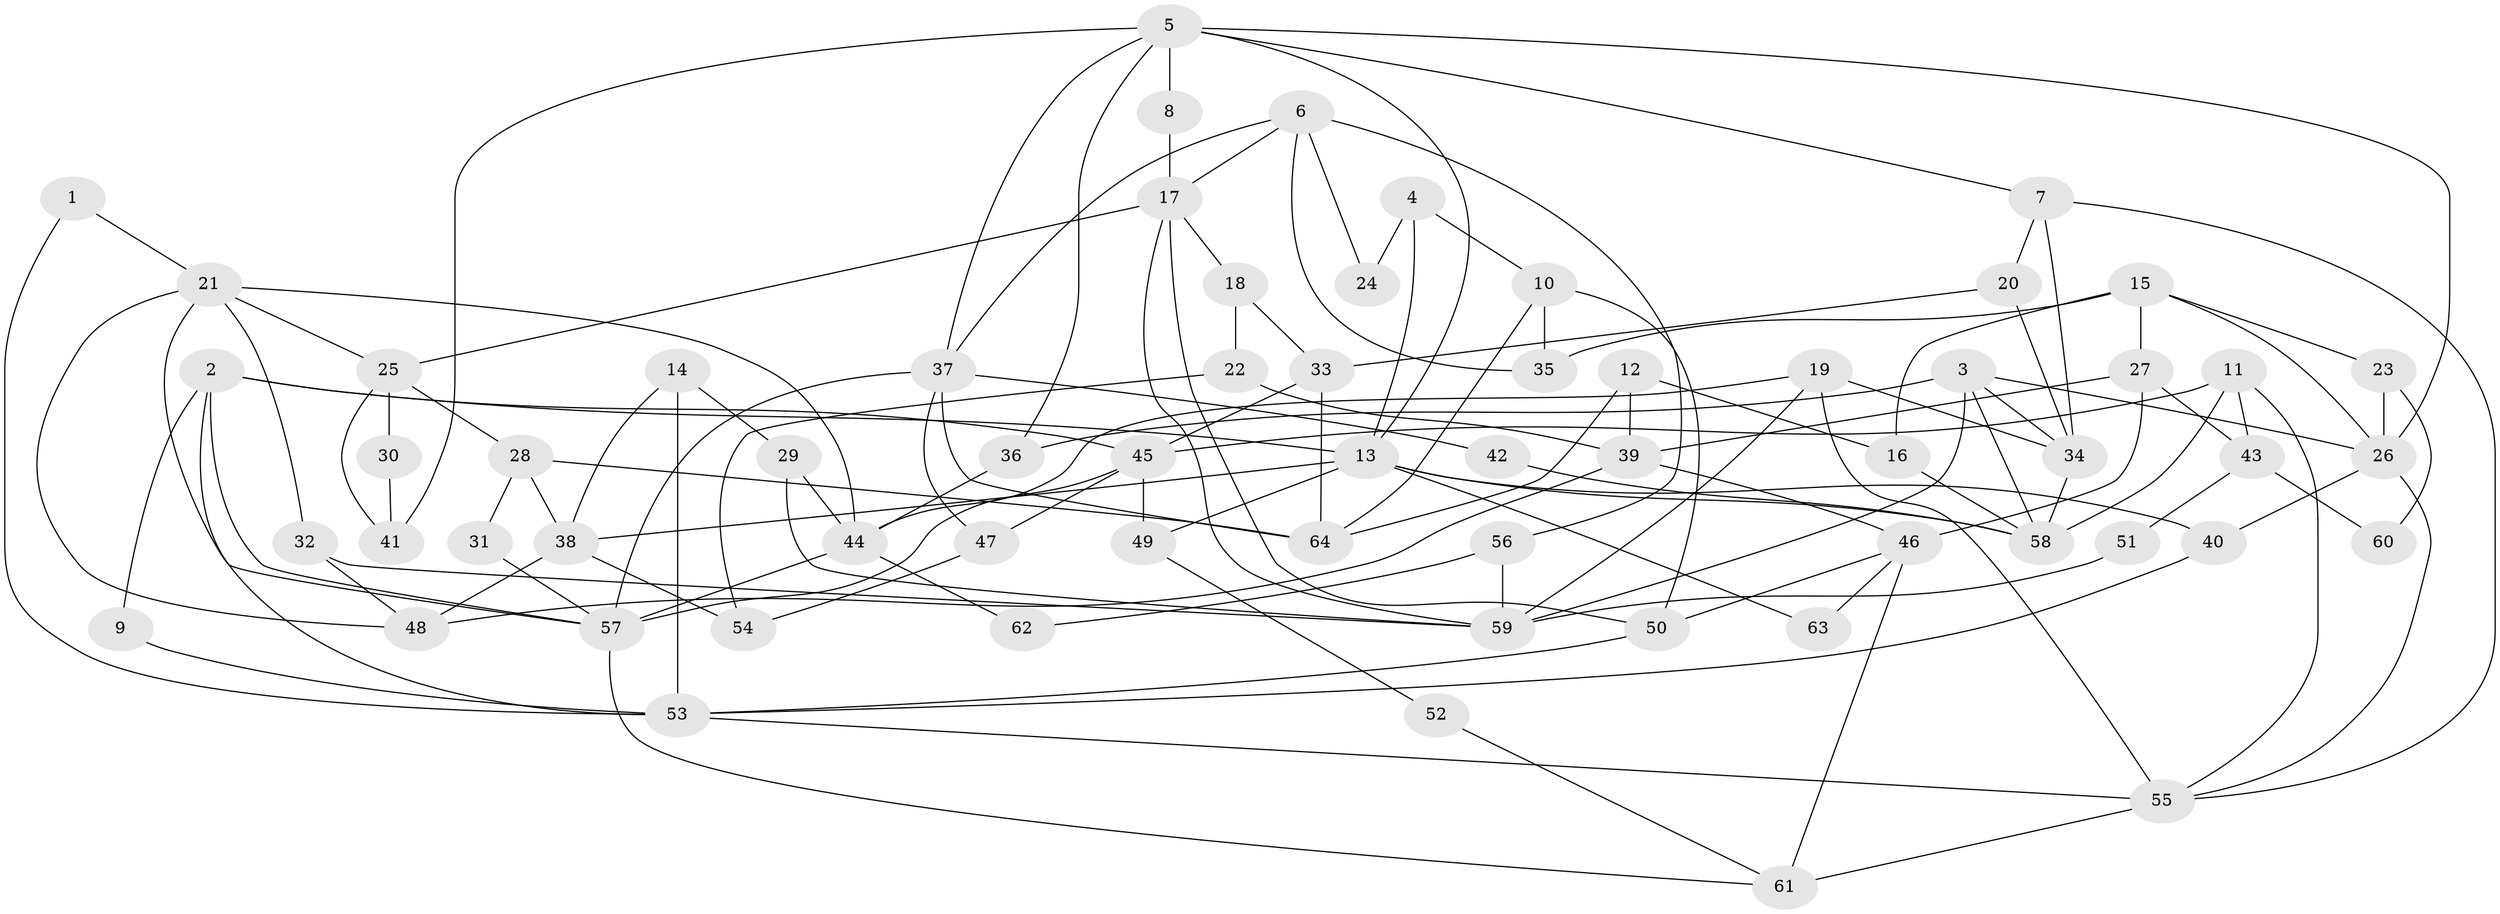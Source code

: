 // coarse degree distribution, {8: 0.14285714285714285, 4: 0.09523809523809523, 2: 0.14285714285714285, 6: 0.23809523809523808, 5: 0.047619047619047616, 7: 0.14285714285714285, 10: 0.09523809523809523, 3: 0.09523809523809523}
// Generated by graph-tools (version 1.1) at 2025/37/03/04/25 23:37:10]
// undirected, 64 vertices, 128 edges
graph export_dot {
  node [color=gray90,style=filled];
  1;
  2;
  3;
  4;
  5;
  6;
  7;
  8;
  9;
  10;
  11;
  12;
  13;
  14;
  15;
  16;
  17;
  18;
  19;
  20;
  21;
  22;
  23;
  24;
  25;
  26;
  27;
  28;
  29;
  30;
  31;
  32;
  33;
  34;
  35;
  36;
  37;
  38;
  39;
  40;
  41;
  42;
  43;
  44;
  45;
  46;
  47;
  48;
  49;
  50;
  51;
  52;
  53;
  54;
  55;
  56;
  57;
  58;
  59;
  60;
  61;
  62;
  63;
  64;
  1 -- 53;
  1 -- 21;
  2 -- 45;
  2 -- 13;
  2 -- 9;
  2 -- 53;
  2 -- 57;
  3 -- 34;
  3 -- 36;
  3 -- 26;
  3 -- 58;
  3 -- 59;
  4 -- 10;
  4 -- 13;
  4 -- 24;
  5 -- 37;
  5 -- 13;
  5 -- 7;
  5 -- 8;
  5 -- 26;
  5 -- 36;
  5 -- 41;
  6 -- 17;
  6 -- 37;
  6 -- 24;
  6 -- 35;
  6 -- 56;
  7 -- 55;
  7 -- 20;
  7 -- 34;
  8 -- 17;
  9 -- 53;
  10 -- 50;
  10 -- 64;
  10 -- 35;
  11 -- 58;
  11 -- 55;
  11 -- 43;
  11 -- 45;
  12 -- 16;
  12 -- 64;
  12 -- 39;
  13 -- 40;
  13 -- 58;
  13 -- 38;
  13 -- 49;
  13 -- 63;
  14 -- 53;
  14 -- 38;
  14 -- 29;
  15 -- 26;
  15 -- 35;
  15 -- 16;
  15 -- 23;
  15 -- 27;
  16 -- 58;
  17 -- 59;
  17 -- 18;
  17 -- 25;
  17 -- 50;
  18 -- 22;
  18 -- 33;
  19 -- 55;
  19 -- 59;
  19 -- 34;
  19 -- 44;
  20 -- 34;
  20 -- 33;
  21 -- 48;
  21 -- 44;
  21 -- 25;
  21 -- 32;
  21 -- 57;
  22 -- 39;
  22 -- 54;
  23 -- 26;
  23 -- 60;
  25 -- 28;
  25 -- 30;
  25 -- 41;
  26 -- 40;
  26 -- 55;
  27 -- 46;
  27 -- 39;
  27 -- 43;
  28 -- 38;
  28 -- 31;
  28 -- 64;
  29 -- 44;
  29 -- 59;
  30 -- 41;
  31 -- 57;
  32 -- 59;
  32 -- 48;
  33 -- 45;
  33 -- 64;
  34 -- 58;
  36 -- 44;
  37 -- 57;
  37 -- 64;
  37 -- 42;
  37 -- 47;
  38 -- 48;
  38 -- 54;
  39 -- 46;
  39 -- 48;
  40 -- 53;
  42 -- 58;
  43 -- 51;
  43 -- 60;
  44 -- 57;
  44 -- 62;
  45 -- 57;
  45 -- 47;
  45 -- 49;
  46 -- 50;
  46 -- 61;
  46 -- 63;
  47 -- 54;
  49 -- 52;
  50 -- 53;
  51 -- 59;
  52 -- 61;
  53 -- 55;
  55 -- 61;
  56 -- 59;
  56 -- 62;
  57 -- 61;
}
